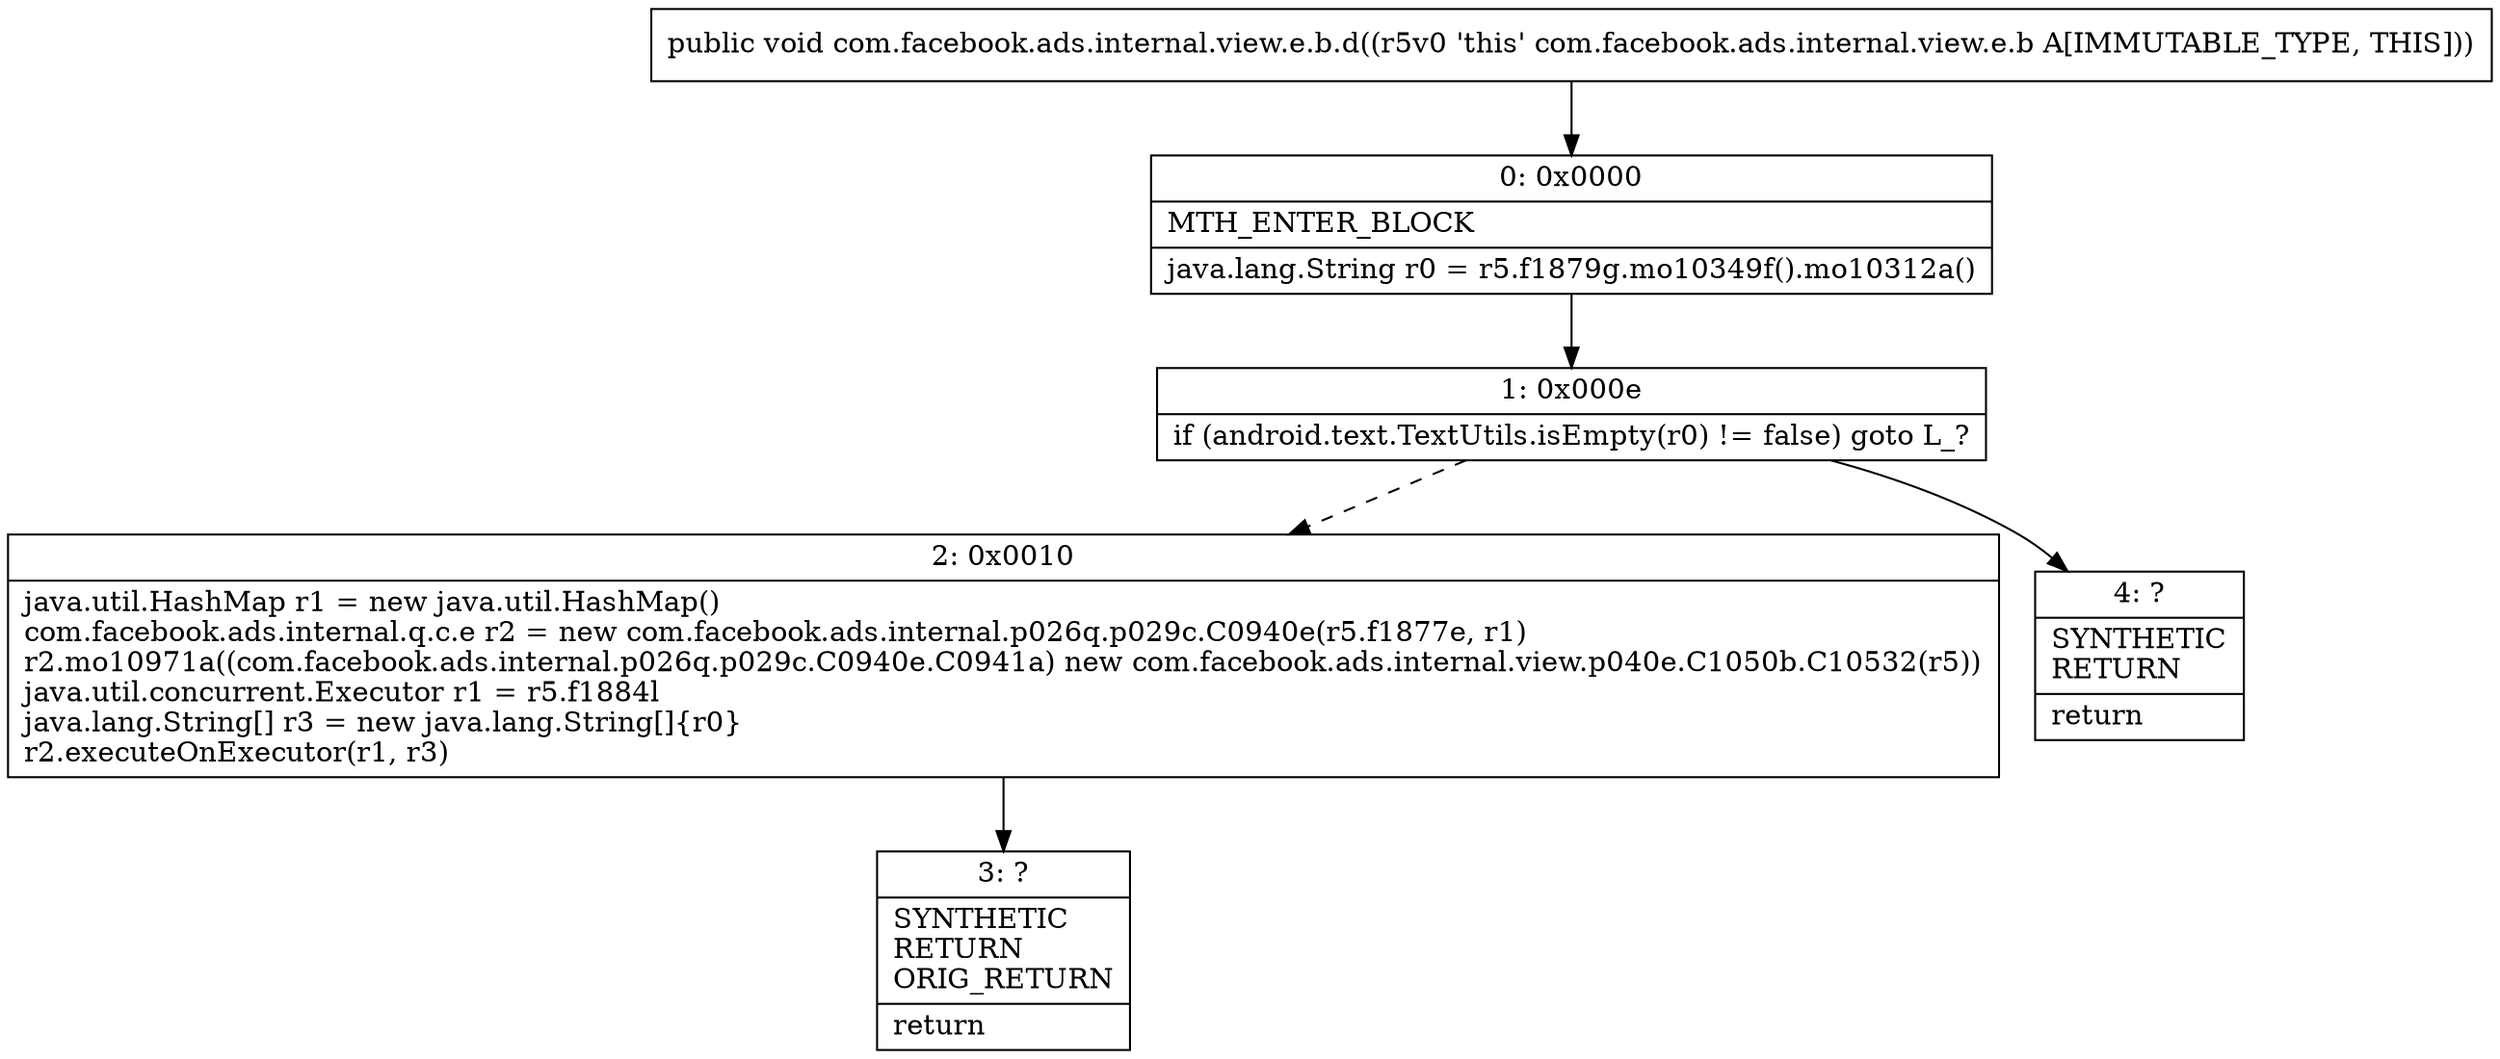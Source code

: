 digraph "CFG forcom.facebook.ads.internal.view.e.b.d()V" {
Node_0 [shape=record,label="{0\:\ 0x0000|MTH_ENTER_BLOCK\l|java.lang.String r0 = r5.f1879g.mo10349f().mo10312a()\l}"];
Node_1 [shape=record,label="{1\:\ 0x000e|if (android.text.TextUtils.isEmpty(r0) != false) goto L_?\l}"];
Node_2 [shape=record,label="{2\:\ 0x0010|java.util.HashMap r1 = new java.util.HashMap()\lcom.facebook.ads.internal.q.c.e r2 = new com.facebook.ads.internal.p026q.p029c.C0940e(r5.f1877e, r1)\lr2.mo10971a((com.facebook.ads.internal.p026q.p029c.C0940e.C0941a) new com.facebook.ads.internal.view.p040e.C1050b.C10532(r5))\ljava.util.concurrent.Executor r1 = r5.f1884l\ljava.lang.String[] r3 = new java.lang.String[]\{r0\}\lr2.executeOnExecutor(r1, r3)\l}"];
Node_3 [shape=record,label="{3\:\ ?|SYNTHETIC\lRETURN\lORIG_RETURN\l|return\l}"];
Node_4 [shape=record,label="{4\:\ ?|SYNTHETIC\lRETURN\l|return\l}"];
MethodNode[shape=record,label="{public void com.facebook.ads.internal.view.e.b.d((r5v0 'this' com.facebook.ads.internal.view.e.b A[IMMUTABLE_TYPE, THIS])) }"];
MethodNode -> Node_0;
Node_0 -> Node_1;
Node_1 -> Node_2[style=dashed];
Node_1 -> Node_4;
Node_2 -> Node_3;
}

